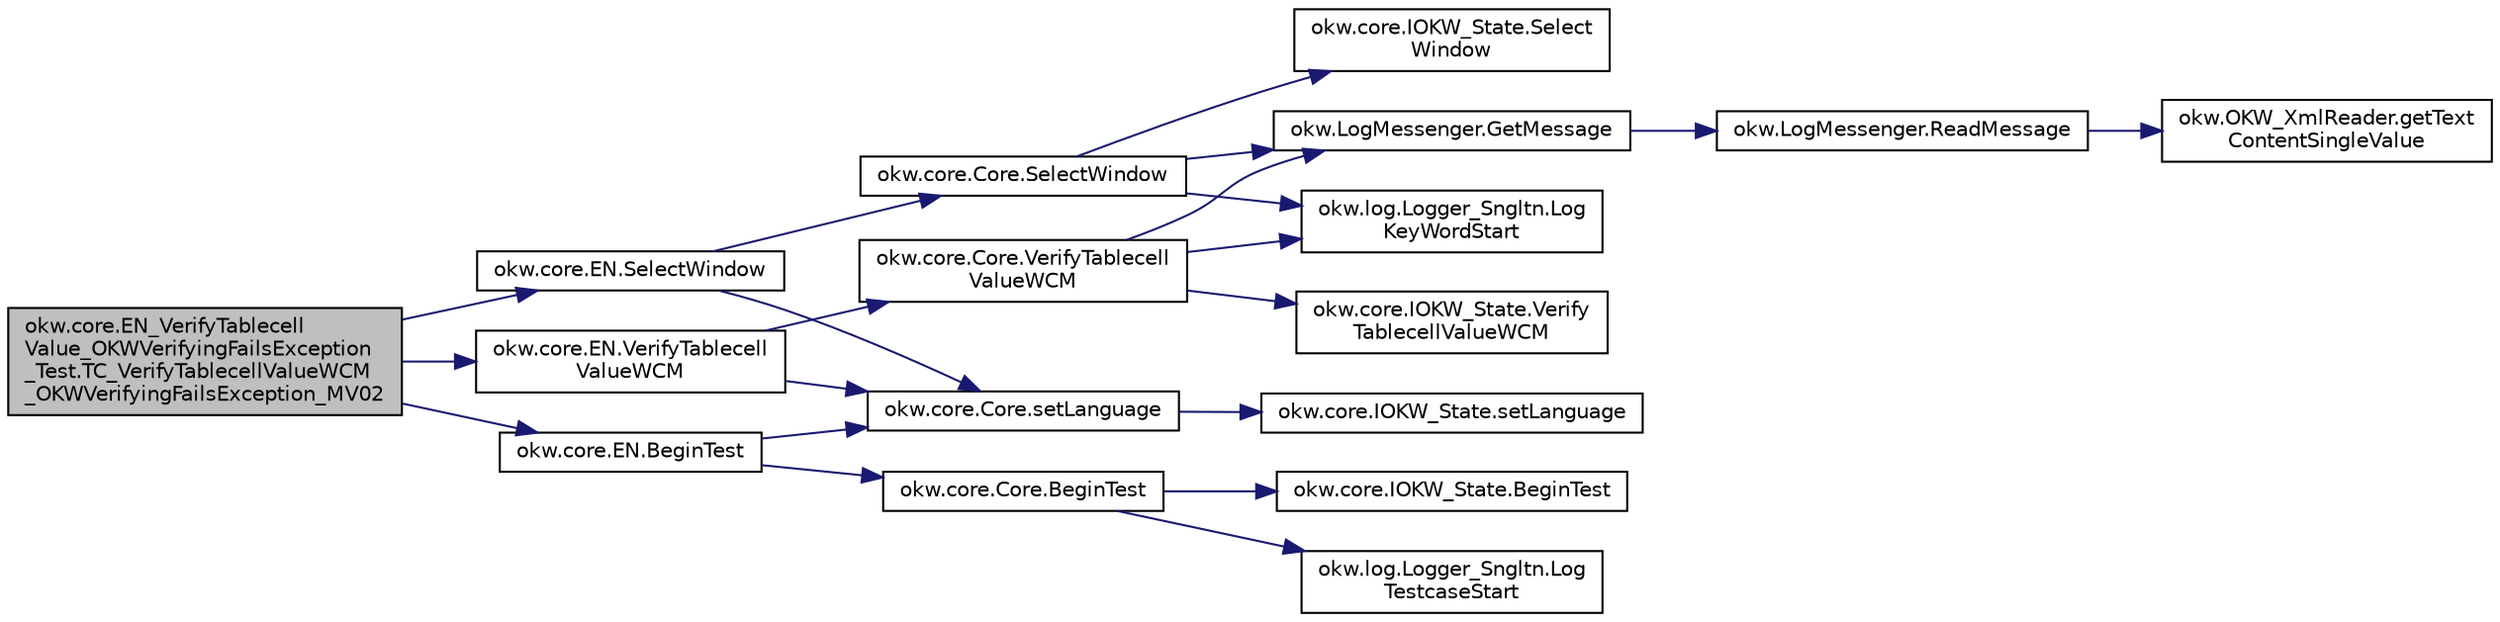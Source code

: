 digraph "okw.core.EN_VerifyTablecellValue_OKWVerifyingFailsException_Test.TC_VerifyTablecellValueWCM_OKWVerifyingFailsException_MV02"
{
 // INTERACTIVE_SVG=YES
 // LATEX_PDF_SIZE
  edge [fontname="Helvetica",fontsize="10",labelfontname="Helvetica",labelfontsize="10"];
  node [fontname="Helvetica",fontsize="10",shape=record];
  rankdir="LR";
  Node270 [label="okw.core.EN_VerifyTablecell\lValue_OKWVerifyingFailsException\l_Test.TC_VerifyTablecellValueWCM\l_OKWVerifyingFailsException_MV02",height=0.2,width=0.4,color="black", fillcolor="grey75", style="filled", fontcolor="black",tooltip="Prüft, ob die Ausnahme OKWVerifyingFailsException bei einem Soll/Ist-Vergleich ausgelöst wird."];
  Node270 -> Node271 [color="midnightblue",fontsize="10",style="solid",fontname="Helvetica"];
  Node271 [label="okw.core.EN.BeginTest",height=0.2,width=0.4,color="black", fillcolor="white", style="filled",URL="$classokw_1_1core_1_1_e_n.html#aef613b0a3e6bb8a9623984db145cae69",tooltip="Markiert den Anfang eines neuen Testfalls."];
  Node271 -> Node272 [color="midnightblue",fontsize="10",style="solid",fontname="Helvetica"];
  Node272 [label="okw.core.Core.setLanguage",height=0.2,width=0.4,color="black", fillcolor="white", style="filled",URL="$classokw_1_1core_1_1_core.html#ab4e0f723d27cb11c944ec4c82c426100",tooltip="Setzt die Sprache auf den gegebenen wert Language."];
  Node272 -> Node273 [color="midnightblue",fontsize="10",style="solid",fontname="Helvetica"];
  Node273 [label="okw.core.IOKW_State.setLanguage",height=0.2,width=0.4,color="black", fillcolor="white", style="filled",URL="$interfaceokw_1_1core_1_1_i_o_k_w___state.html#a866baa0bde08a47418f54d63bdb56097",tooltip="Interne Methode zum setzen der Sprache für die sprachabhängigen Ausgaben der Dokumentation (Log)."];
  Node271 -> Node274 [color="midnightblue",fontsize="10",style="solid",fontname="Helvetica"];
  Node274 [label="okw.core.Core.BeginTest",height=0.2,width=0.4,color="black", fillcolor="white", style="filled",URL="$classokw_1_1core_1_1_core.html#acfefe92468c9eb9e951846372726c4d8",tooltip="Markiert den Anfang eines neuen Testfalls."];
  Node274 -> Node275 [color="midnightblue",fontsize="10",style="solid",fontname="Helvetica"];
  Node275 [label="okw.log.Logger_Sngltn.Log\lTestcaseStart",height=0.2,width=0.4,color="black", fillcolor="white", style="filled",URL="$classokw_1_1log_1_1_logger___sngltn.html#a60f4ad59db847ae61df928f9920f3deb",tooltip="Ausgabe des Testfalls."];
  Node274 -> Node276 [color="midnightblue",fontsize="10",style="solid",fontname="Helvetica"];
  Node276 [label="okw.core.IOKW_State.BeginTest",height=0.2,width=0.4,color="black", fillcolor="white", style="filled",URL="$interfaceokw_1_1core_1_1_i_o_k_w___state.html#ae5480ddb1fc37eade5d899d335bc4b13",tooltip="Markiert den Anfang eines neuen Testfalls."];
  Node270 -> Node277 [color="midnightblue",fontsize="10",style="solid",fontname="Helvetica"];
  Node277 [label="okw.core.EN.SelectWindow",height=0.2,width=0.4,color="black", fillcolor="white", style="filled",URL="$classokw_1_1core_1_1_e_n.html#a2b61c2b39a9cfdbdfd25fe0e3d43785b",tooltip="Setzt den Kontext auf das gegebene Fenster."];
  Node277 -> Node272 [color="midnightblue",fontsize="10",style="solid",fontname="Helvetica"];
  Node277 -> Node278 [color="midnightblue",fontsize="10",style="solid",fontname="Helvetica"];
  Node278 [label="okw.core.Core.SelectWindow",height=0.2,width=0.4,color="black", fillcolor="white", style="filled",URL="$classokw_1_1core_1_1_core.html#a6a68660eb5e34965522896e2a5c48314",tooltip="Setzt den Kontext auf das gegebene Fenster."];
  Node278 -> Node279 [color="midnightblue",fontsize="10",style="solid",fontname="Helvetica"];
  Node279 [label="okw.log.Logger_Sngltn.Log\lKeyWordStart",height=0.2,width=0.4,color="black", fillcolor="white", style="filled",URL="$classokw_1_1log_1_1_logger___sngltn.html#a70ec25e200e00ecefc544e8fd371d2ef",tooltip="Ausgabe eines Schlüsselwortes."];
  Node278 -> Node280 [color="midnightblue",fontsize="10",style="solid",fontname="Helvetica"];
  Node280 [label="okw.LogMessenger.GetMessage",height=0.2,width=0.4,color="black", fillcolor="white", style="filled",URL="$classokw_1_1_log_messenger.html#af225d1f037d47b3b085175c09d78bdd2",tooltip="Holt die Log-Meldung für MethodeNmae/Textkey ohne weitere Parameter."];
  Node280 -> Node281 [color="midnightblue",fontsize="10",style="solid",fontname="Helvetica"];
  Node281 [label="okw.LogMessenger.ReadMessage",height=0.2,width=0.4,color="black", fillcolor="white", style="filled",URL="$classokw_1_1_log_messenger.html#a530cd6ab82ec82a04206a2e976ec06e3",tooltip="Interne Kernfunktion holt die Log-Meldung mit Platzhaltern aus der XML-Datei."];
  Node281 -> Node282 [color="midnightblue",fontsize="10",style="solid",fontname="Helvetica"];
  Node282 [label="okw.OKW_XmlReader.getText\lContentSingleValue",height=0.2,width=0.4,color="black", fillcolor="white", style="filled",URL="$classokw_1_1_o_k_w___xml_reader.html#ab920b5335a2e1429c14cc5f8e79f39eb",tooltip="Lies den TextContent eines Tag."];
  Node278 -> Node283 [color="midnightblue",fontsize="10",style="solid",fontname="Helvetica"];
  Node283 [label="okw.core.IOKW_State.Select\lWindow",height=0.2,width=0.4,color="black", fillcolor="white", style="filled",URL="$interfaceokw_1_1core_1_1_i_o_k_w___state.html#ad4fc9610ed5b1176590a45b55e6ac7f0",tooltip="Setzt den Kontext auf das gegebene Fenster."];
  Node270 -> Node284 [color="midnightblue",fontsize="10",style="solid",fontname="Helvetica"];
  Node284 [label="okw.core.EN.VerifyTablecell\lValueWCM",height=0.2,width=0.4,color="black", fillcolor="white", style="filled",URL="$classokw_1_1core_1_1_e_n.html#aae92a9bb1e550b16be588fbd38c39038",tooltip="Vergleicht den Inhalt der gegebenen Tabellenzelle mit dem erwarteten Wert."];
  Node284 -> Node272 [color="midnightblue",fontsize="10",style="solid",fontname="Helvetica"];
  Node284 -> Node285 [color="midnightblue",fontsize="10",style="solid",fontname="Helvetica"];
  Node285 [label="okw.core.Core.VerifyTablecell\lValueWCM",height=0.2,width=0.4,color="black", fillcolor="white", style="filled",URL="$classokw_1_1core_1_1_core.html#add884d5c22a8a05b762e3bc06a7ed02a",tooltip="Vergleicht den Inhalt der gegebenen Tabellenzelle mit dem erwarteten Wert."];
  Node285 -> Node279 [color="midnightblue",fontsize="10",style="solid",fontname="Helvetica"];
  Node285 -> Node280 [color="midnightblue",fontsize="10",style="solid",fontname="Helvetica"];
  Node285 -> Node286 [color="midnightblue",fontsize="10",style="solid",fontname="Helvetica"];
  Node286 [label="okw.core.IOKW_State.Verify\lTablecellValueWCM",height=0.2,width=0.4,color="black", fillcolor="white", style="filled",URL="$interfaceokw_1_1core_1_1_i_o_k_w___state.html#a3f9d14b5445fc5a5432483c302baf2c4",tooltip="Vergleicht den Inhalt der gegebenen Tabellenzelle mit dem erwarteten Wert."];
}
